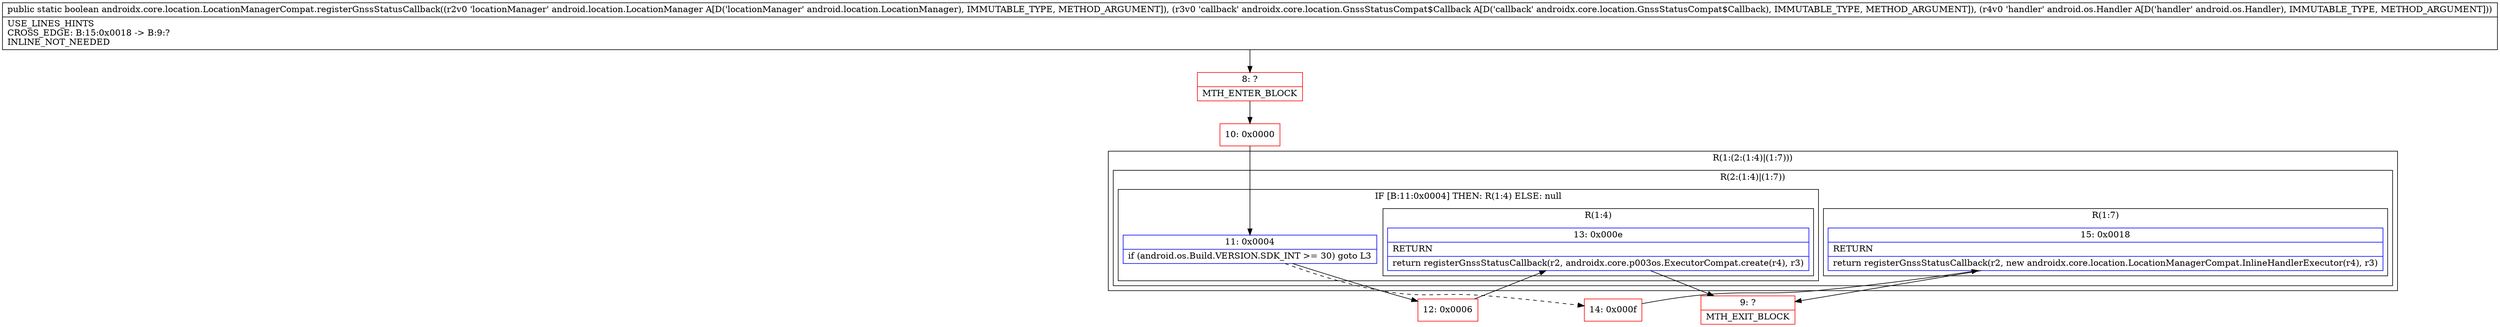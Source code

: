 digraph "CFG forandroidx.core.location.LocationManagerCompat.registerGnssStatusCallback(Landroid\/location\/LocationManager;Landroidx\/core\/location\/GnssStatusCompat$Callback;Landroid\/os\/Handler;)Z" {
subgraph cluster_Region_631922244 {
label = "R(1:(2:(1:4)|(1:7)))";
node [shape=record,color=blue];
subgraph cluster_Region_1686320248 {
label = "R(2:(1:4)|(1:7))";
node [shape=record,color=blue];
subgraph cluster_IfRegion_1280491335 {
label = "IF [B:11:0x0004] THEN: R(1:4) ELSE: null";
node [shape=record,color=blue];
Node_11 [shape=record,label="{11\:\ 0x0004|if (android.os.Build.VERSION.SDK_INT \>= 30) goto L3\l}"];
subgraph cluster_Region_1686922474 {
label = "R(1:4)";
node [shape=record,color=blue];
Node_13 [shape=record,label="{13\:\ 0x000e|RETURN\l|return registerGnssStatusCallback(r2, androidx.core.p003os.ExecutorCompat.create(r4), r3)\l}"];
}
}
subgraph cluster_Region_329469505 {
label = "R(1:7)";
node [shape=record,color=blue];
Node_15 [shape=record,label="{15\:\ 0x0018|RETURN\l|return registerGnssStatusCallback(r2, new androidx.core.location.LocationManagerCompat.InlineHandlerExecutor(r4), r3)\l}"];
}
}
}
Node_8 [shape=record,color=red,label="{8\:\ ?|MTH_ENTER_BLOCK\l}"];
Node_10 [shape=record,color=red,label="{10\:\ 0x0000}"];
Node_12 [shape=record,color=red,label="{12\:\ 0x0006}"];
Node_9 [shape=record,color=red,label="{9\:\ ?|MTH_EXIT_BLOCK\l}"];
Node_14 [shape=record,color=red,label="{14\:\ 0x000f}"];
MethodNode[shape=record,label="{public static boolean androidx.core.location.LocationManagerCompat.registerGnssStatusCallback((r2v0 'locationManager' android.location.LocationManager A[D('locationManager' android.location.LocationManager), IMMUTABLE_TYPE, METHOD_ARGUMENT]), (r3v0 'callback' androidx.core.location.GnssStatusCompat$Callback A[D('callback' androidx.core.location.GnssStatusCompat$Callback), IMMUTABLE_TYPE, METHOD_ARGUMENT]), (r4v0 'handler' android.os.Handler A[D('handler' android.os.Handler), IMMUTABLE_TYPE, METHOD_ARGUMENT]))  | USE_LINES_HINTS\lCROSS_EDGE: B:15:0x0018 \-\> B:9:?\lINLINE_NOT_NEEDED\l}"];
MethodNode -> Node_8;Node_11 -> Node_12;
Node_11 -> Node_14[style=dashed];
Node_13 -> Node_9;
Node_15 -> Node_9;
Node_8 -> Node_10;
Node_10 -> Node_11;
Node_12 -> Node_13;
Node_14 -> Node_15;
}

